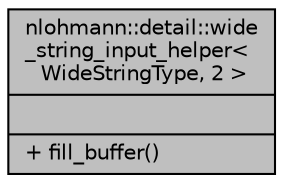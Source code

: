 digraph "nlohmann::detail::wide_string_input_helper&lt; WideStringType, 2 &gt;"
{
 // INTERACTIVE_SVG=YES
 // LATEX_PDF_SIZE
  edge [fontname="Helvetica",fontsize="10",labelfontname="Helvetica",labelfontsize="10"];
  node [fontname="Helvetica",fontsize="10",shape=record];
  Node1 [label="{nlohmann::detail::wide\l_string_input_helper\<\l WideStringType, 2 \>\n||+ fill_buffer()\l}",height=0.2,width=0.4,color="black", fillcolor="grey75", style="filled", fontcolor="black",tooltip=" "];
}
